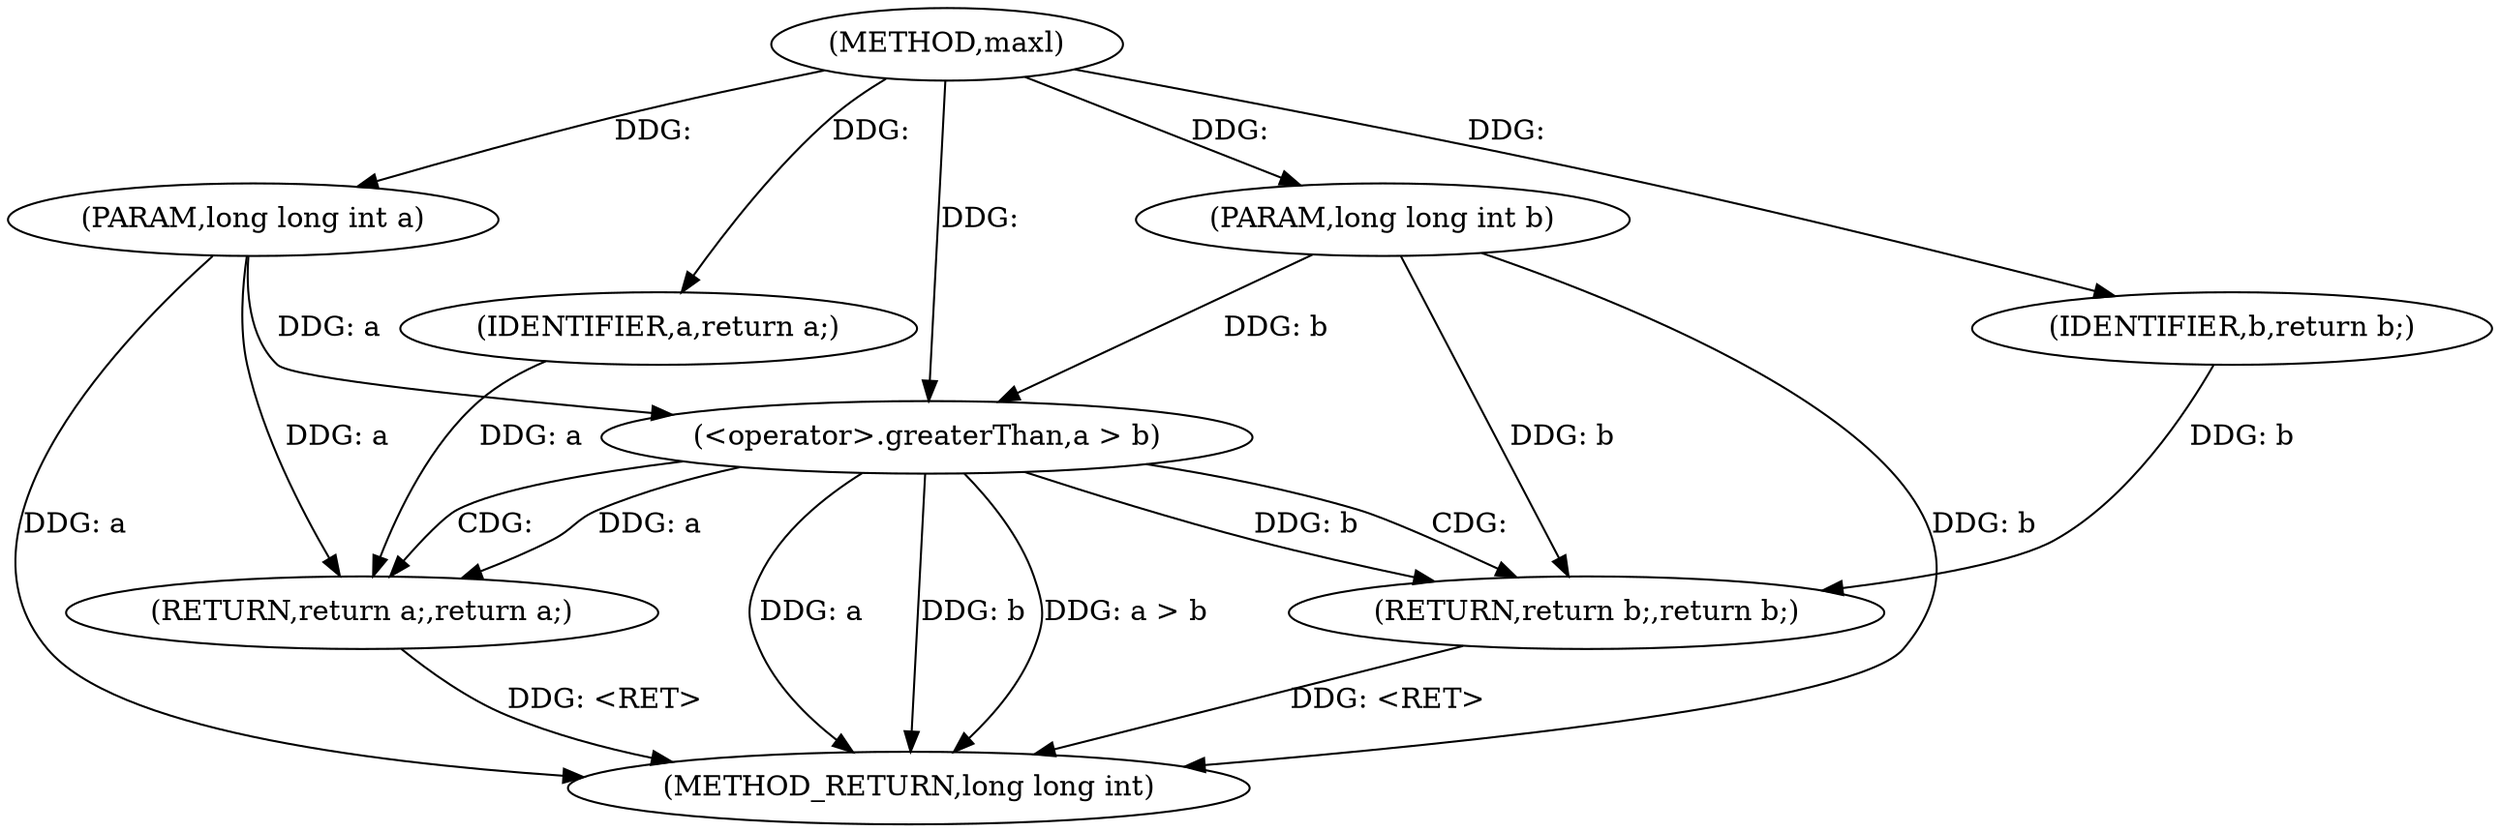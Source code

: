 digraph "maxl" {  
"1000451" [label = "(METHOD,maxl)" ]
"1000463" [label = "(METHOD_RETURN,long long int)" ]
"1000452" [label = "(PARAM,long long int a)" ]
"1000453" [label = "(PARAM,long long int b)" ]
"1000461" [label = "(RETURN,return b;,return b;)" ]
"1000456" [label = "(<operator>.greaterThan,a > b)" ]
"1000459" [label = "(RETURN,return a;,return a;)" ]
"1000462" [label = "(IDENTIFIER,b,return b;)" ]
"1000460" [label = "(IDENTIFIER,a,return a;)" ]
  "1000459" -> "1000463"  [ label = "DDG: <RET>"] 
  "1000461" -> "1000463"  [ label = "DDG: <RET>"] 
  "1000452" -> "1000463"  [ label = "DDG: a"] 
  "1000453" -> "1000463"  [ label = "DDG: b"] 
  "1000456" -> "1000463"  [ label = "DDG: a"] 
  "1000456" -> "1000463"  [ label = "DDG: b"] 
  "1000456" -> "1000463"  [ label = "DDG: a > b"] 
  "1000451" -> "1000452"  [ label = "DDG: "] 
  "1000451" -> "1000453"  [ label = "DDG: "] 
  "1000462" -> "1000461"  [ label = "DDG: b"] 
  "1000456" -> "1000461"  [ label = "DDG: b"] 
  "1000453" -> "1000461"  [ label = "DDG: b"] 
  "1000460" -> "1000459"  [ label = "DDG: a"] 
  "1000456" -> "1000459"  [ label = "DDG: a"] 
  "1000452" -> "1000459"  [ label = "DDG: a"] 
  "1000451" -> "1000462"  [ label = "DDG: "] 
  "1000452" -> "1000456"  [ label = "DDG: a"] 
  "1000451" -> "1000456"  [ label = "DDG: "] 
  "1000453" -> "1000456"  [ label = "DDG: b"] 
  "1000451" -> "1000460"  [ label = "DDG: "] 
  "1000456" -> "1000459"  [ label = "CDG: "] 
  "1000456" -> "1000461"  [ label = "CDG: "] 
}
